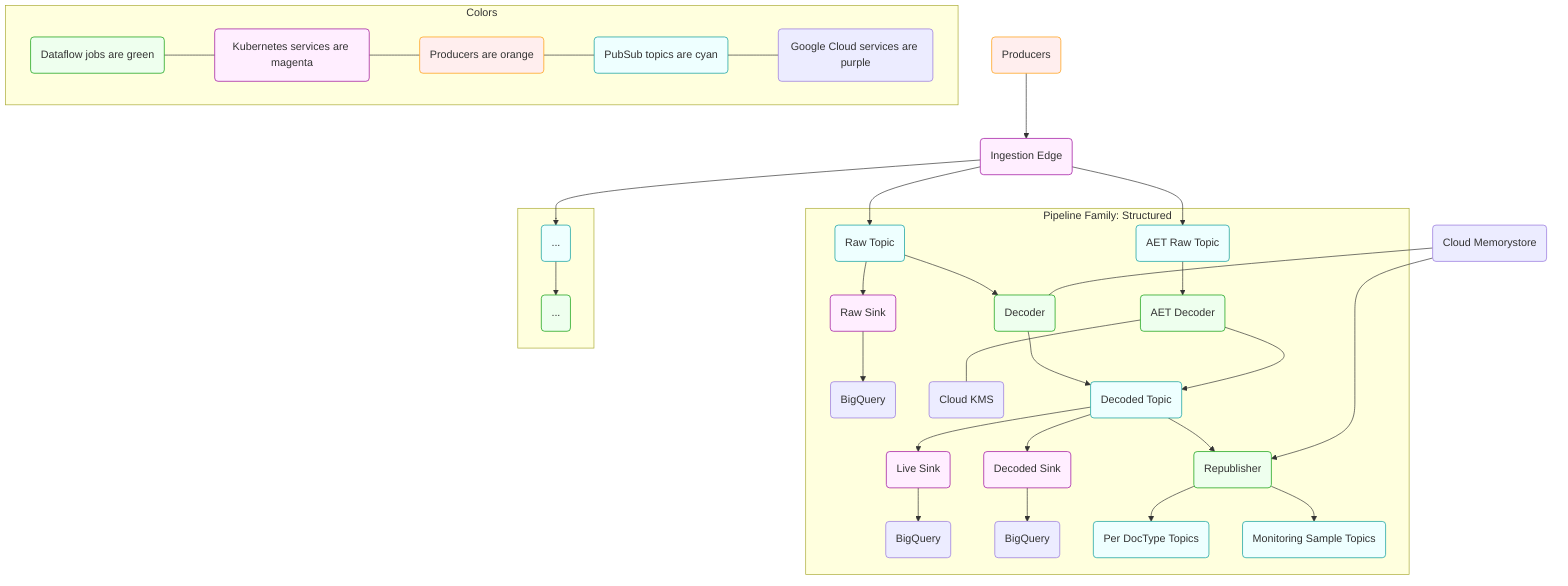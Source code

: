 %% To install the mmdc command run:
%%   npm install -g mermaid.cli
%% To update this file run:
%%   mmdc -i diagram.mmd -o diagram.svg
%% Or use the docker wrapper in this repo (from the top-level directory):
%%   ./bin/update-diagrams

graph TD

f1(Producers) --> k1(Ingestion Edge)
k1 --> p1(Raw Topic)
k1 --> p1aet(AET Raw Topic)
k1 --> p99(...)

subgraph Pipeline Family: Structured
    p1 --> k2(Raw Sink)
    k2 --> c1(BigQuery)
    p1 --> d2(Decoder)
    p1aet --> d2aet(AET Decoder)
    d2aet --- m2(Cloud KMS)
    d2 --> p2(Decoded Topic)
    d2aet --> p2
    p2 --> d3(Live Sink)
    d3 --> b1(BigQuery)
    p2 --> k3(Decoded Sink)
    k3 --> c2(BigQuery)
    p2 --> d5(Republisher)
    d5 --> p5(Per DocType Topics)
    d5 --> p6(Monitoring Sample Topics)
end

subgraph .
   p99 --> d99(...)
end

m1 --> d5
m1(Cloud Memorystore) --- d2

subgraph Colors
    d(Dataflow jobs are green)
    k(Kubernetes services are magenta)
    f(Producers are orange)
    p(PubSub topics are cyan)
    g(Google Cloud services are purple)

    %% connect them to make the key vertical
    d --- k
    k --- f
    f --- p
    p --- g
end

classDef cyan fill:#eff,stroke:#099;
classDef green fill:#efe,stroke:#090;
classDef magenta fill:#fef,stroke:#909;
classDef orange fill:#fee,stroke:#f90;
class p,p0,p1,p1aet,p2,p3,p4,p5,p6,p99 cyan
class d,d0,d2,d2aet,d5,d99 green
class k,k0,k1,k2,k3,d3 magenta
class f,f1 orange